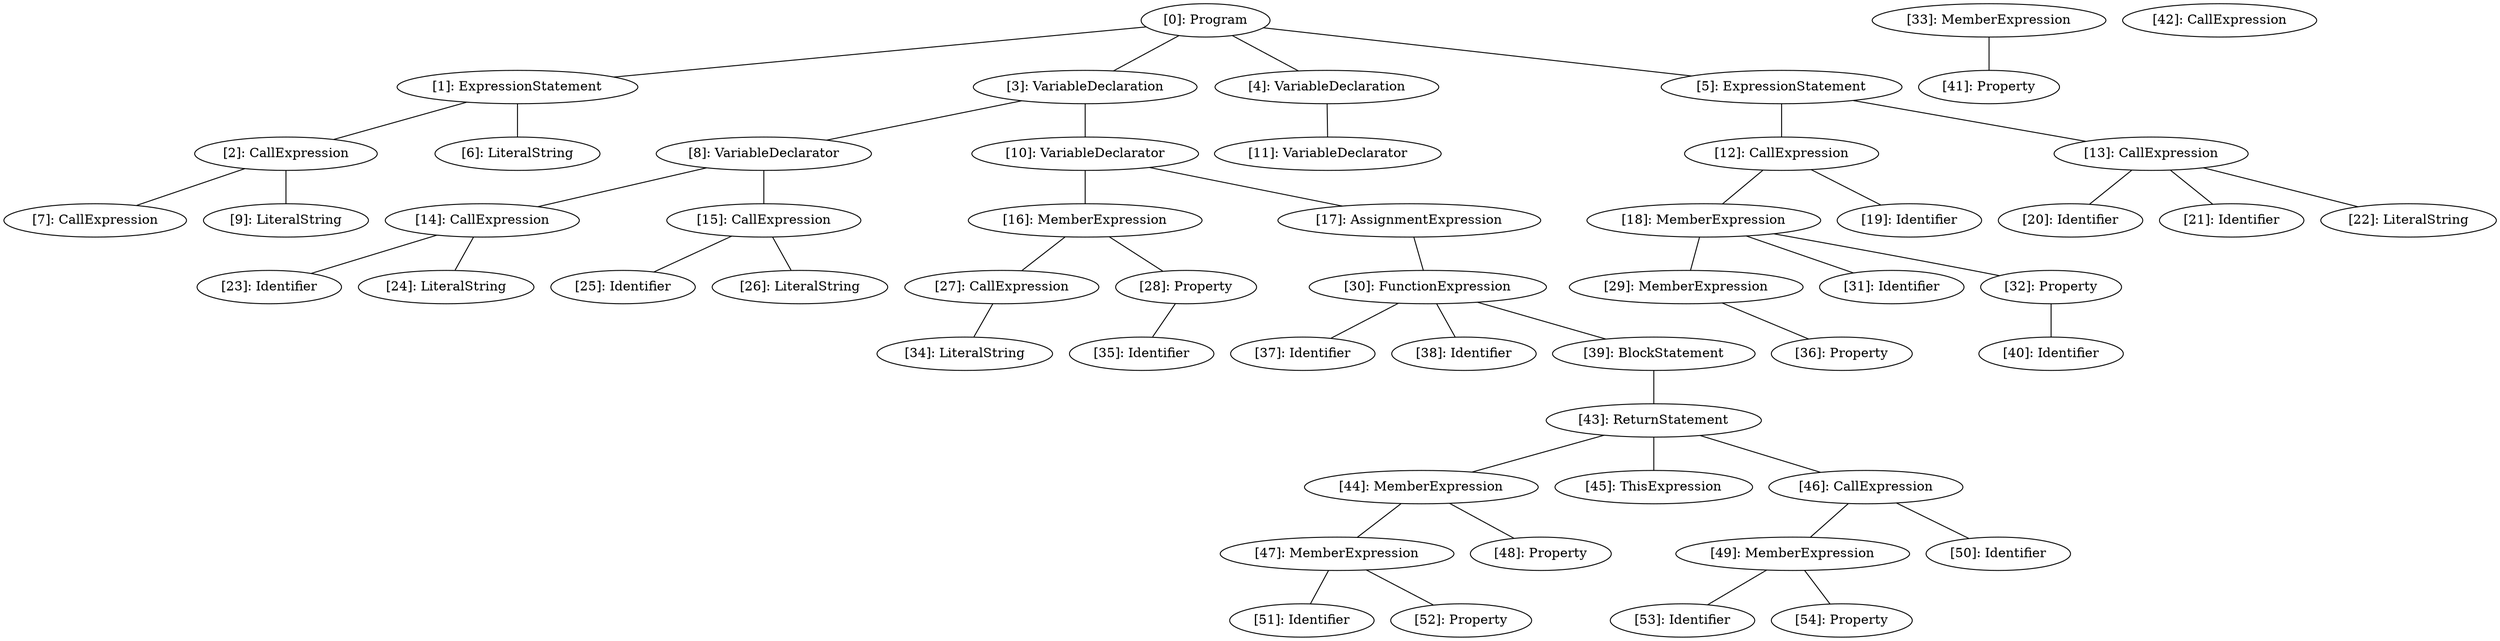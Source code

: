 // Result
graph {
	0 [label="[0]: Program"]
	1 [label="[1]: ExpressionStatement"]
	2 [label="[2]: CallExpression"]
	3 [label="[3]: VariableDeclaration"]
	4 [label="[4]: VariableDeclaration"]
	5 [label="[5]: ExpressionStatement"]
	6 [label="[6]: LiteralString"]
	7 [label="[7]: CallExpression"]
	8 [label="[8]: VariableDeclarator"]
	9 [label="[9]: LiteralString"]
	10 [label="[10]: VariableDeclarator"]
	11 [label="[11]: VariableDeclarator"]
	12 [label="[12]: CallExpression"]
	13 [label="[13]: CallExpression"]
	14 [label="[14]: CallExpression"]
	15 [label="[15]: CallExpression"]
	16 [label="[16]: MemberExpression"]
	17 [label="[17]: AssignmentExpression"]
	18 [label="[18]: MemberExpression"]
	19 [label="[19]: Identifier"]
	20 [label="[20]: Identifier"]
	21 [label="[21]: Identifier"]
	22 [label="[22]: LiteralString"]
	23 [label="[23]: Identifier"]
	24 [label="[24]: LiteralString"]
	25 [label="[25]: Identifier"]
	26 [label="[26]: LiteralString"]
	27 [label="[27]: CallExpression"]
	28 [label="[28]: Property"]
	29 [label="[29]: MemberExpression"]
	30 [label="[30]: FunctionExpression"]
	31 [label="[31]: Identifier"]
	32 [label="[32]: Property"]
	33 [label="[33]: MemberExpression"]
	34 [label="[34]: LiteralString"]
	35 [label="[35]: Identifier"]
	36 [label="[36]: Property"]
	37 [label="[37]: Identifier"]
	38 [label="[38]: Identifier"]
	39 [label="[39]: BlockStatement"]
	40 [label="[40]: Identifier"]
	41 [label="[41]: Property"]
	42 [label="[42]: CallExpression"]
	43 [label="[43]: ReturnStatement"]
	44 [label="[44]: MemberExpression"]
	45 [label="[45]: ThisExpression"]
	46 [label="[46]: CallExpression"]
	47 [label="[47]: MemberExpression"]
	48 [label="[48]: Property"]
	49 [label="[49]: MemberExpression"]
	50 [label="[50]: Identifier"]
	51 [label="[51]: Identifier"]
	52 [label="[52]: Property"]
	53 [label="[53]: Identifier"]
	54 [label="[54]: Property"]
	0 -- 1
	0 -- 3
	0 -- 4
	0 -- 5
	1 -- 2
	1 -- 6
	2 -- 7
	2 -- 9
	3 -- 8
	3 -- 10
	4 -- 11
	5 -- 12
	5 -- 13
	8 -- 14
	8 -- 15
	10 -- 16
	10 -- 17
	12 -- 18
	12 -- 19
	13 -- 20
	13 -- 21
	13 -- 22
	14 -- 23
	14 -- 24
	15 -- 25
	15 -- 26
	16 -- 27
	16 -- 28
	17 -- 30
	18 -- 29
	18 -- 31
	18 -- 32
	27 -- 34
	28 -- 35
	29 -- 36
	30 -- 37
	30 -- 38
	30 -- 39
	32 -- 40
	33 -- 41
	39 -- 43
	43 -- 44
	43 -- 45
	43 -- 46
	44 -- 47
	44 -- 48
	46 -- 49
	46 -- 50
	47 -- 51
	47 -- 52
	49 -- 53
	49 -- 54
}
